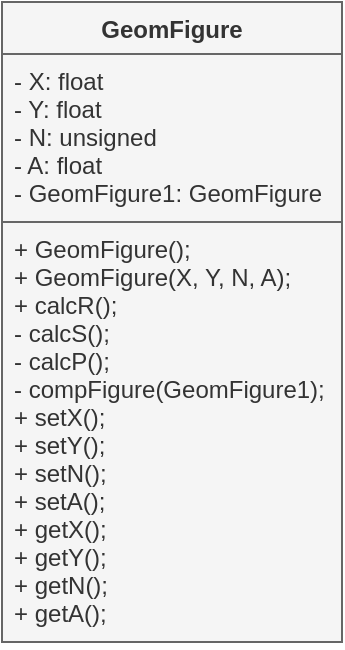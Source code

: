 <mxfile version="12.1.0" type="device" pages="1"><diagram name="Page-1" id="c4acf3e9-155e-7222-9cf6-157b1a14988f"><mxGraphModel dx="712" dy="358" grid="1" gridSize="10" guides="1" tooltips="1" connect="1" arrows="1" fold="1" page="1" pageScale="1" pageWidth="850" pageHeight="1100" background="#ffffff" math="0" shadow="0"><root><mxCell id="0"/><mxCell id="1" parent="0"/><mxCell id="JoQZSaeGNJan7gKv5Sh1-1" value="GeomFigure" style="swimlane;fontStyle=1;align=center;verticalAlign=top;childLayout=stackLayout;horizontal=1;startSize=26;horizontalStack=0;resizeParent=1;resizeParentMax=0;resizeLast=0;collapsible=1;marginBottom=0;strokeColor=#666666;fontColor=#333333;labelBackgroundColor=none;fillColor=#f5f5f5;" vertex="1" parent="1"><mxGeometry x="360" y="120" width="170" height="320" as="geometry"/></mxCell><mxCell id="JoQZSaeGNJan7gKv5Sh1-2" value="- X: float&#10;- Y: float&#10;- N: unsigned&#10;- A: float&#10;- GeomFigure1: GeomFigure" style="text;align=left;verticalAlign=top;spacingLeft=4;spacingRight=4;overflow=hidden;rotatable=0;points=[[0,0.5],[1,0.5]];portConstraint=eastwest;strokeColor=#666666;fontColor=#333333;labelBackgroundColor=none;fillColor=#f5f5f5;" vertex="1" parent="JoQZSaeGNJan7gKv5Sh1-1"><mxGeometry y="26" width="170" height="84" as="geometry"/></mxCell><mxCell id="JoQZSaeGNJan7gKv5Sh1-4" value="+ GeomFigure();&#10;+ GeomFigure(X, Y, N, A);&#10;+ calcR();&#10;- calcS();&#10;- calcP();&#10;- compFigure(GeomFigure1);&#10;+ setX();&#10;+ setY();&#10;+ setN();&#10;+ setA();&#10;+ getX();&#10;+ getY();&#10;+ getN();&#10;+ getA();" style="text;align=left;verticalAlign=top;spacingLeft=4;spacingRight=4;overflow=hidden;rotatable=0;points=[[0,0.5],[1,0.5]];portConstraint=eastwest;strokeColor=#666666;fontColor=#333333;labelBackgroundColor=none;fillColor=#f5f5f5;" vertex="1" parent="JoQZSaeGNJan7gKv5Sh1-1"><mxGeometry y="110" width="170" height="210" as="geometry"/></mxCell></root></mxGraphModel></diagram></mxfile>